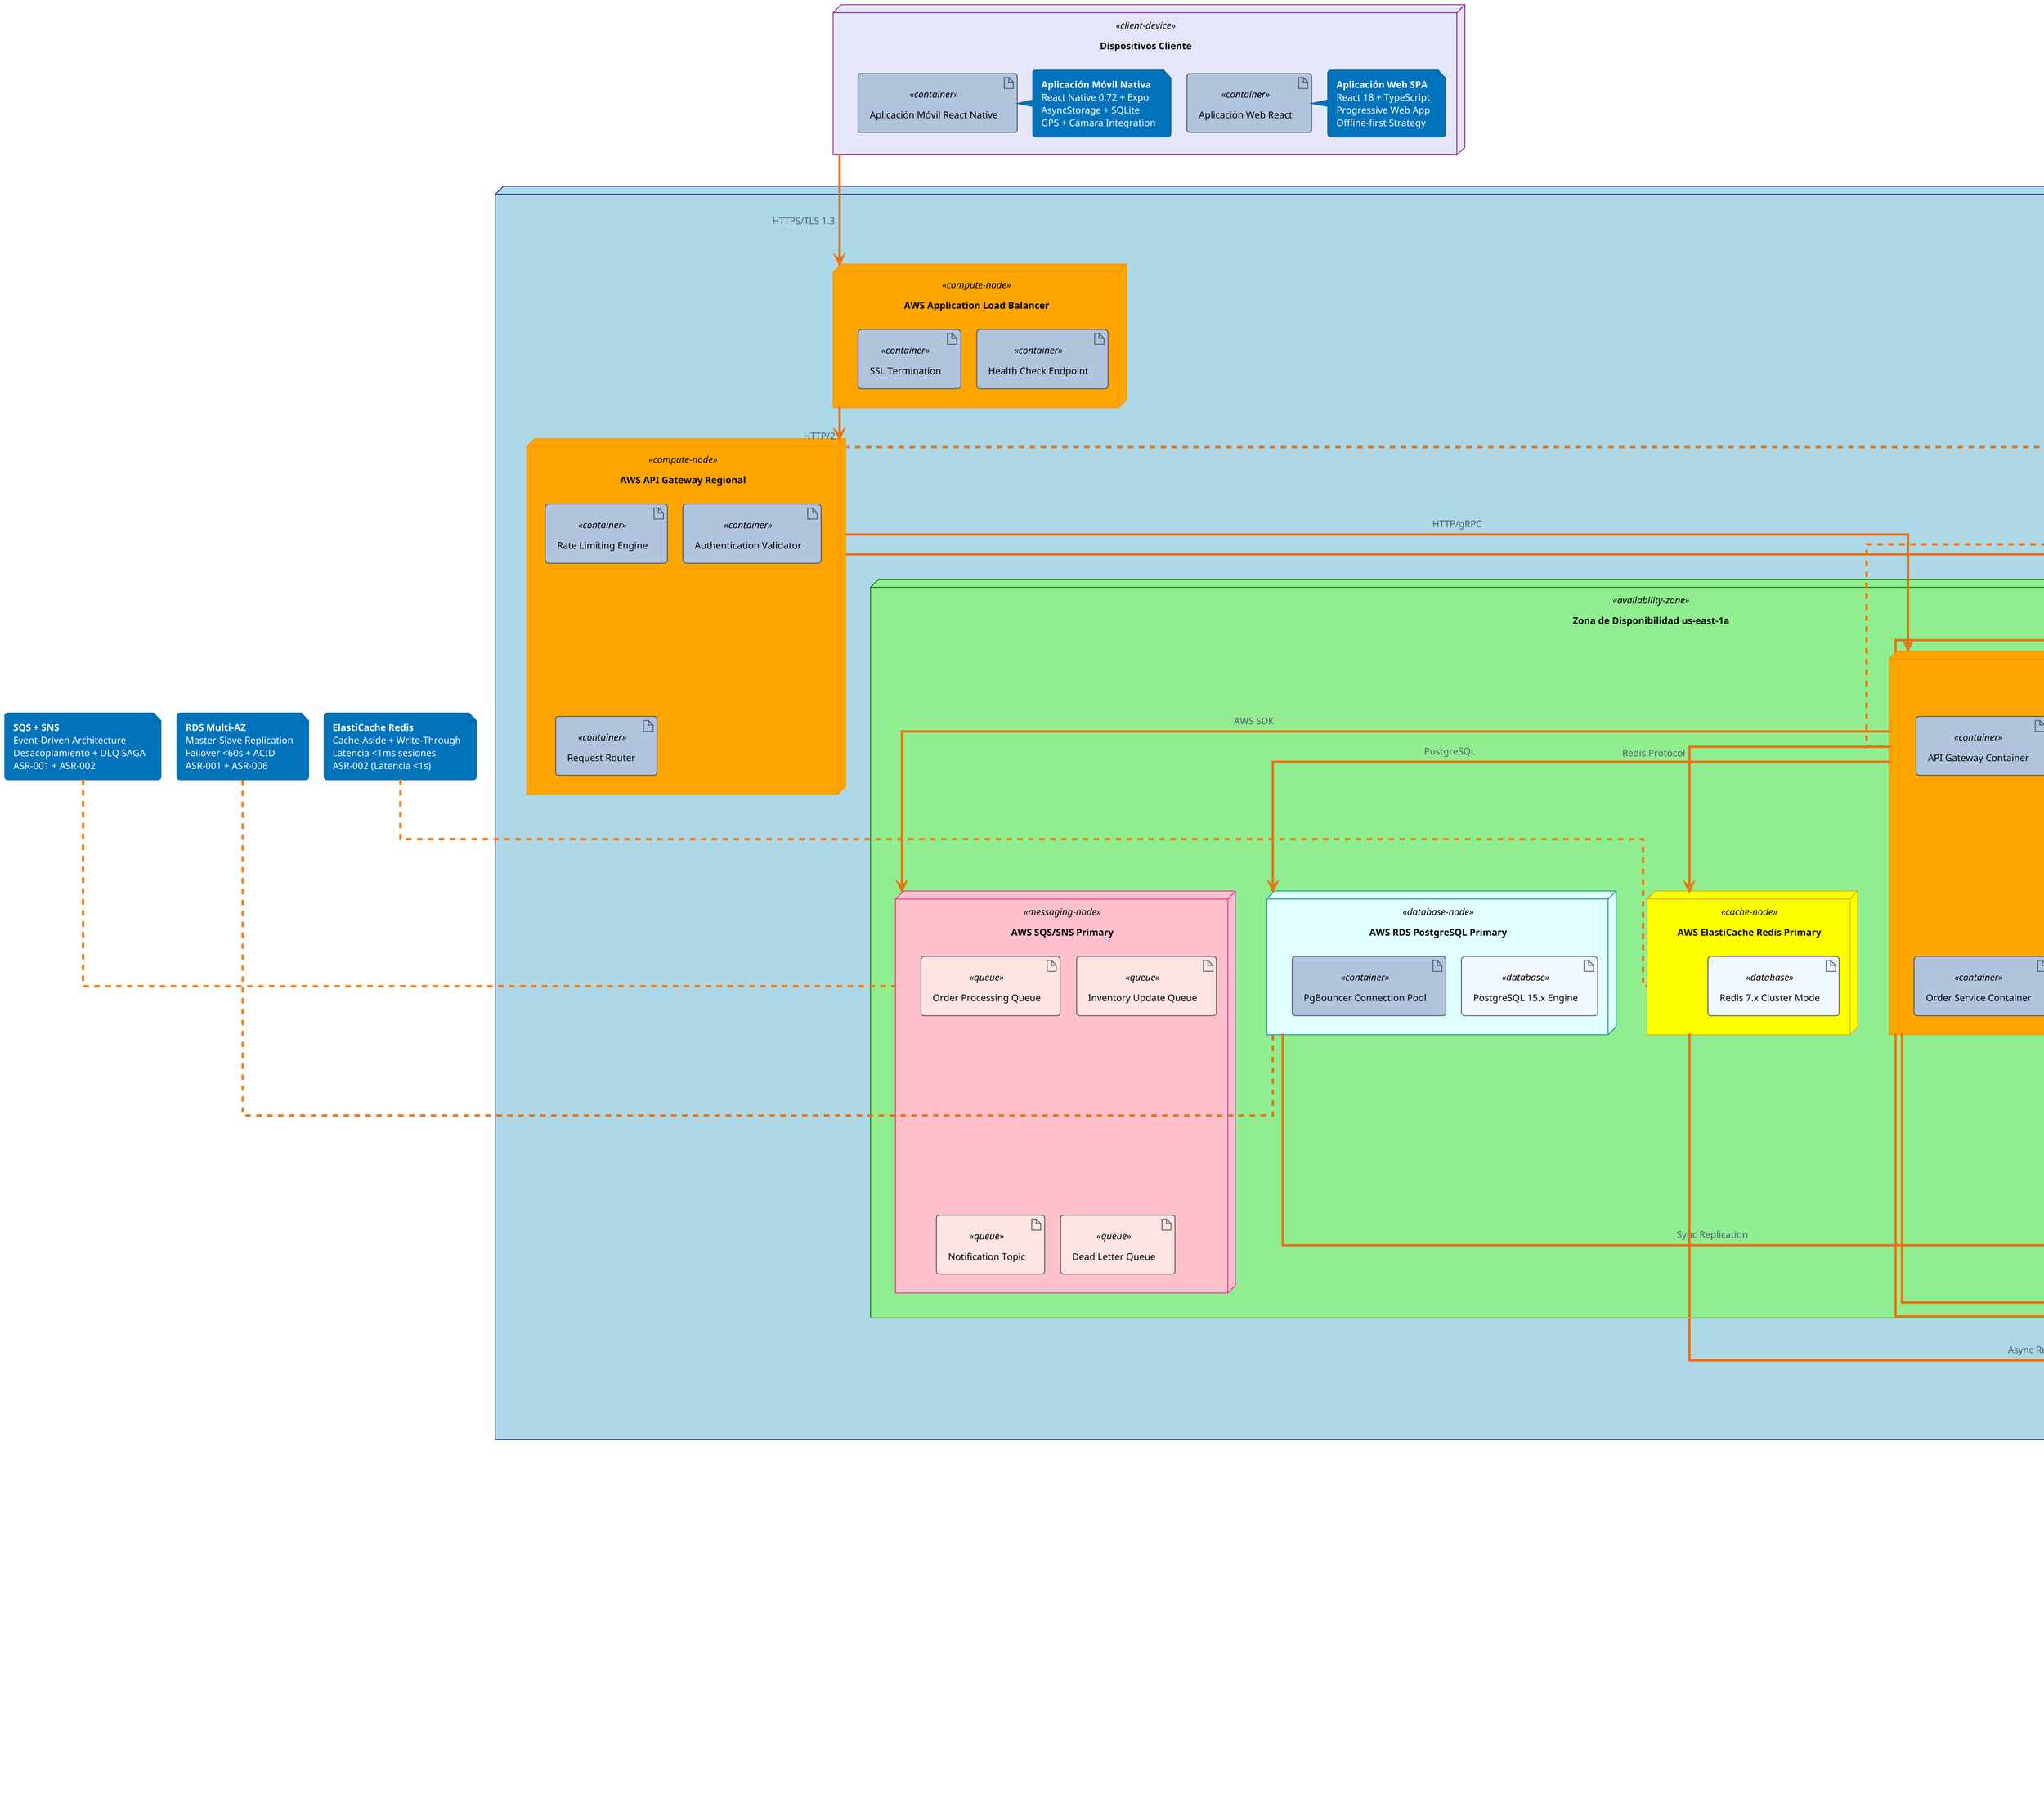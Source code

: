 @startuml ModeloNodos
!theme aws-orange
skinparam backgroundColor transparent
skinparam maxMessageSize 200
skinparam dpi 150
skinparam shadowing false
!define RECTANGLE
skinparam linetype ortho

' Configuraciones para evitar sobreposición de etiquetas
skinparam minClassWidth 100
skinparam nodesep 20
skinparam ranksep 30
skinparam PackagePadding 10
skinparam noteTextAlignment left
skinparam noteBorderThickness 1

' Configuración de estereotipos UML para nodos de despliegue
skinparam node<<region>> {
    BackgroundColor LightBlue
    FontColor Black
    BorderColor DarkBlue
}
skinparam node<<availability-zone>> {
    BackgroundColor LightGreen
    FontColor Black
    BorderColor DarkGreen
}
skinparam node<<compute-node>> {
    BackgroundColor Orange
    FontColor Black
    BorderColor DarkOrange
}
skinparam node<<database-node>> {
    BackgroundColor LightCyan
    FontColor Black
    BorderColor DarkCyan
}
skinparam node<<cache-node>> {
    BackgroundColor Yellow
    FontColor Black
    BorderColor Goldenrod
}
skinparam node<<messaging-node>> {
    BackgroundColor Pink
    FontColor Black
    BorderColor DeepPink
}
skinparam node<<cdn-edge>> {
    BackgroundColor Wheat
    FontColor Black
    BorderColor Chocolate
}
skinparam node<<client-device>> {
    BackgroundColor Lavender
    FontColor Black
    BorderColor Purple
}

skinparam artifact<<container>> {
    BackgroundColor LightSteelBlue
    FontColor Black
}
skinparam artifact<<database>> {
    BackgroundColor AliceBlue
    FontColor Black
}
skinparam artifact<<queue>> {
    BackgroundColor MistyRose
    FontColor Black
}

' ===== NODOS DE CLIENTE =====
node "Dispositivos Cliente" <<client-device>> as client_devices {
    artifact "Aplicación Web React" <<container>> as web_app
    artifact "Aplicación Móvil React Native" <<container>> as mobile_app
    
    note right of web_app
    **Aplicación Web SPA**
    React 18 + TypeScript
    Progressive Web App
    Offline-first Strategy
    end note
    
    note right of mobile_app
    **Aplicación Móvil Nativa**
    React Native 0.72 + Expo
    AsyncStorage + SQLite
    GPS + Cámara Integration
    end note
}

' ===== REGIÓN AWS PRINCIPAL =====
node "AWS Región us-east-1" <<region>> as primary_region {
    
    ' ===== ZONA DE DISPONIBILIDAD A =====
    node "Zona de Disponibilidad us-east-1a" <<availability-zone>> as az_1a {
        
        node "AWS ECS Fargate Cluster A" <<compute-node>> as fargate_cluster_a {
            artifact "API Gateway Container" <<container>> as apigw_container_a
            artifact "Auth Service Container" <<container>> as auth_container_a
            artifact "Product Service Container" <<container>> as product_container_a
            artifact "Order Service Container" <<container>> as order_container_a
            artifact "Inventory Service Container" <<container>> as inventory_container_a
            artifact "SAGA Orchestrator Container" <<container>> as saga_container_a
        }
        
        node "AWS RDS PostgreSQL Primary" <<database-node>> as postgres_primary {
            artifact "PostgreSQL 15.x Engine" <<database>> as postgres_engine_a
            artifact "PgBouncer Connection Pool" <<container>> as pgbouncer_a
        }
        
        node "AWS ElastiCache Redis Primary" <<cache-node>> as redis_primary {
            artifact "Redis 7.x Cluster Mode" <<database>> as redis_engine_a
        }
        
        node "AWS SQS/SNS Primary" <<messaging-node>> as messaging_primary {
            artifact "Order Processing Queue" <<queue>> as order_queue_a
            artifact "Inventory Update Queue" <<queue>> as inventory_queue_a
            artifact "Notification Topic" <<queue>> as notification_topic_a
            artifact "Dead Letter Queue" <<queue>> as dlq_a
        }
    }
    
    ' ===== ZONA DE DISPONIBILIDAD B =====
    node "Zona de Disponibilidad us-east-1b" <<availability-zone>> as az_1b {
        
        node "AWS ECS Fargate Cluster B" <<compute-node>> as fargate_cluster_b {
            artifact "Logistics Service Container" <<container>> as logistics_container_b
            artifact "Route Optimizer Container" <<container>> as route_container_b
            artifact "Tracking Service Container" <<container>> as tracking_container_b
            artifact "Reporting Service Container" <<container>> as reporting_container_b
            artifact "CRM Service Container" <<container>> as crm_container_b
        }
        
        node "AWS RDS PostgreSQL Standby" <<database-node>> as postgres_standby {
            artifact "PostgreSQL Standby Replica" <<database>> as postgres_engine_b
        }
        
        node "AWS ElastiCache Redis Replica" <<cache-node>> as redis_replica {
            artifact "Redis Replica Node" <<database>> as redis_engine_b
        }
        
        node "AWS SQS/SNS Standby" <<messaging-node>> as messaging_standby {
            artifact "SAGA Compensation Queue" <<queue>> as saga_queue_b
            artifact "Analytics Events Queue" <<queue>> as analytics_queue_b
        }
    }
    
    ' ===== SERVICIOS REGIONALES =====
    node "AWS Application Load Balancer" <<compute-node>> as alb {
        artifact "Health Check Endpoint" <<container>> as health_check
        artifact "SSL Termination" <<container>> as ssl_termination
    }
    
    node "AWS API Gateway Regional" <<compute-node>> as api_gateway {
        artifact "Rate Limiting Engine" <<container>> as rate_limiter
        artifact "Authentication Validator" <<container>> as auth_validator
        artifact "Request Router" <<container>> as request_router
    }
    
    node "AWS S3 Multi-Region" <<database-node>> as s3_storage {
        artifact "Document Repository" <<database>> as s3_documents
        artifact "Static Assets CDN" <<database>> as s3_assets
    }
    
    node "AWS CloudWatch/X-Ray" <<compute-node>> as observability {
        artifact "Metrics Collector" <<container>> as metrics_collector
        artifact "Distributed Tracing" <<container>> as xray_tracer
        artifact "Log Aggregator" <<container>> as log_aggregator
    }
}

' ===== SERVICIOS EXTERNOS =====
node "Google Cloud Platform (Mock)" <<region>> as gcp_region {
    node "Google Maps API Endpoint (Mock)" <<compute-node>> as maps_api {
        artifact "Geocoding Service (Mock)" <<container>> as geocoding_svc
        artifact "Routing Service (Mock)" <<container>> as routing_svc
        artifact "Places API (Mock)" <<container>> as places_api
    }
}

node "Servicios de Terceros (Mock)" <<region>> as third_party {
    node "Proveedores DIAN/SUNAT (Mock)" <<compute-node>> as tax_services {
        artifact "Validación Tributaria (Mock)" <<container>> as tax_validation
    }
}

' ===== CONECTORES DE DESPLIEGUE CON PATRONES =====

' Cliente -> Edge/CDN
client_devices --> alb : "HTTPS/TLS 1.3"
alb --> api_gateway : "HTTP/2"

' API Gateway -> Microservicios
api_gateway --> fargate_cluster_a : "HTTP/gRPC"
api_gateway --> fargate_cluster_b : "HTTP/gRPC"

' Microservicios -> Persistencia
fargate_cluster_a --> postgres_primary : "PostgreSQL"
fargate_cluster_b --> postgres_standby : "Read Replica"

fargate_cluster_a --> redis_primary : "Redis Protocol"
fargate_cluster_b --> redis_replica : "Redis Protocol"

' Event-Driven Architecture
fargate_cluster_a --> messaging_primary : "AWS SDK"
fargate_cluster_b --> messaging_standby : "AWS SDK"

' Multi-AZ Replication
postgres_primary --> postgres_standby : "Sync Replication"
redis_primary --> redis_replica : "Async Replication"

' Integraciones Externas
fargate_cluster_b --> maps_api : "HTTPS REST"
fargate_cluster_a --> tax_services : "HTTPS SOAP"

' Observabilidad
fargate_cluster_a --> observability : "CloudWatch"
fargate_cluster_b --> observability : "X-Ray SDK"

' Storage
fargate_cluster_a --> s3_storage : "S3 SDK"
fargate_cluster_b --> s3_storage : "S3 SDK"

' ===== ANOTACIONES DE DECISIONES ARQUITECTÓNICAS =====

note as N1
**Región Multi-AZ**
Active-Standby Deployment
Simplicidad operacional MVP
ASR-001 (Disponibilidad 99.95%)
end note
N1 .. primary_region

note as N2
**ECS Fargate**
Serverless Containers
Auto-scaling + pay-per-use
ASR-003 (Escalabilidad)
end note
N2 .. fargate_cluster_a

note as N3
**RDS Multi-AZ**
Master-Slave Replication
Failover <60s + ACID
ASR-001 + ASR-006
end note
N3 .. postgres_primary

note as N4
**SQS + SNS**
Event-Driven Architecture
Desacoplamiento + DLQ SAGA
ASR-001 + ASR-002
end note
N4 .. messaging_primary

note as N5
**API Gateway**
Rate limiting + Auth
Caching centralizado
ASR-002 + ASR-004
end note
N5 .. api_gateway

note as N6
**ElastiCache Redis**
Cache-Aside + Write-Through
Latencia <1ms sesiones
ASR-002 (Latencia <1s)
end note
N6 .. redis_primary

' ===== CONVENCIONES UML =====
legend bottom right
**CONVENCIONES UML - MODELO DE NODOS**

**Estereotipos de Nodos:**
<back:LightBlue>  </back> <<region>> - Región AWS
<back:LightGreen>  </back> <<availability-zone>> - Zona Disponibilidad
<back:Orange>  </back> <<compute-node>> - Nodo Cómputo
<back:LightCyan>  </back> <<database-node>> - Base Datos
<back:Yellow>  </back> <<cache-node>> - Cache
<back:Pink>  </back> <<messaging-node>> - Mensajería
<back:Lavender>  </back> <<client-device>> - Dispositivo Cliente

**Estereotipos de Artefactos:**
<back:LightSteelBlue>  </back> <<container>> - Contenedor
<back:AliceBlue>  </back> <<database>> - Engine BD
<back:MistyRose>  </back> <<queue>> - Cola Mensajes

**Patrones Implementados:**
• Multi-AZ: Alta disponibilidad
• Circuit Breaker: Tolerancia fallos
• Event Sourcing: Auditoría completa
• Cache-Aside: Optimización latencia
end legend

@enduml